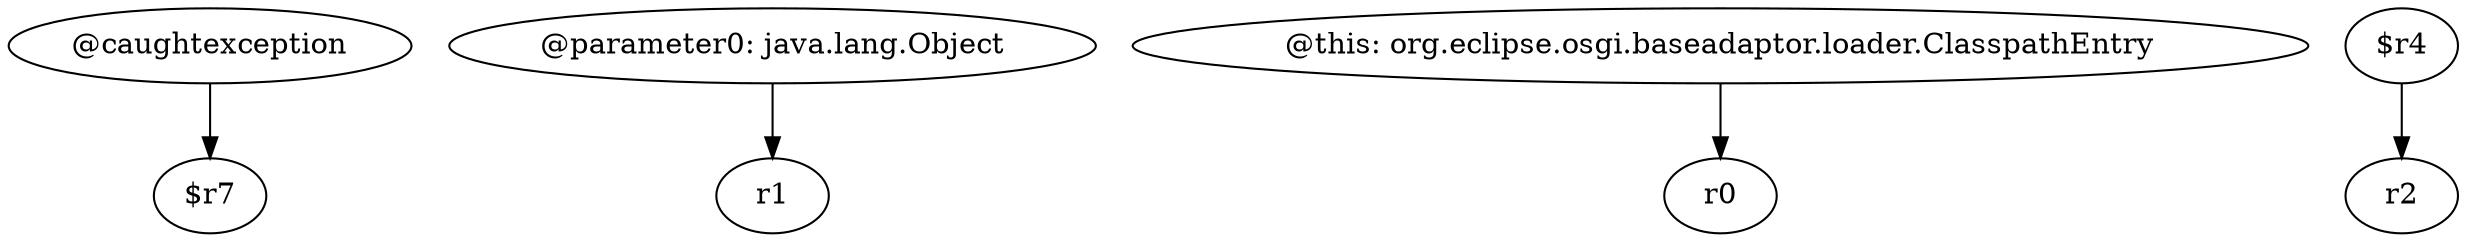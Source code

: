 digraph g {
0[label="@caughtexception"]
1[label="$r7"]
0->1[label=""]
2[label="@parameter0: java.lang.Object"]
3[label="r1"]
2->3[label=""]
4[label="@this: org.eclipse.osgi.baseadaptor.loader.ClasspathEntry"]
5[label="r0"]
4->5[label=""]
6[label="$r4"]
7[label="r2"]
6->7[label=""]
}